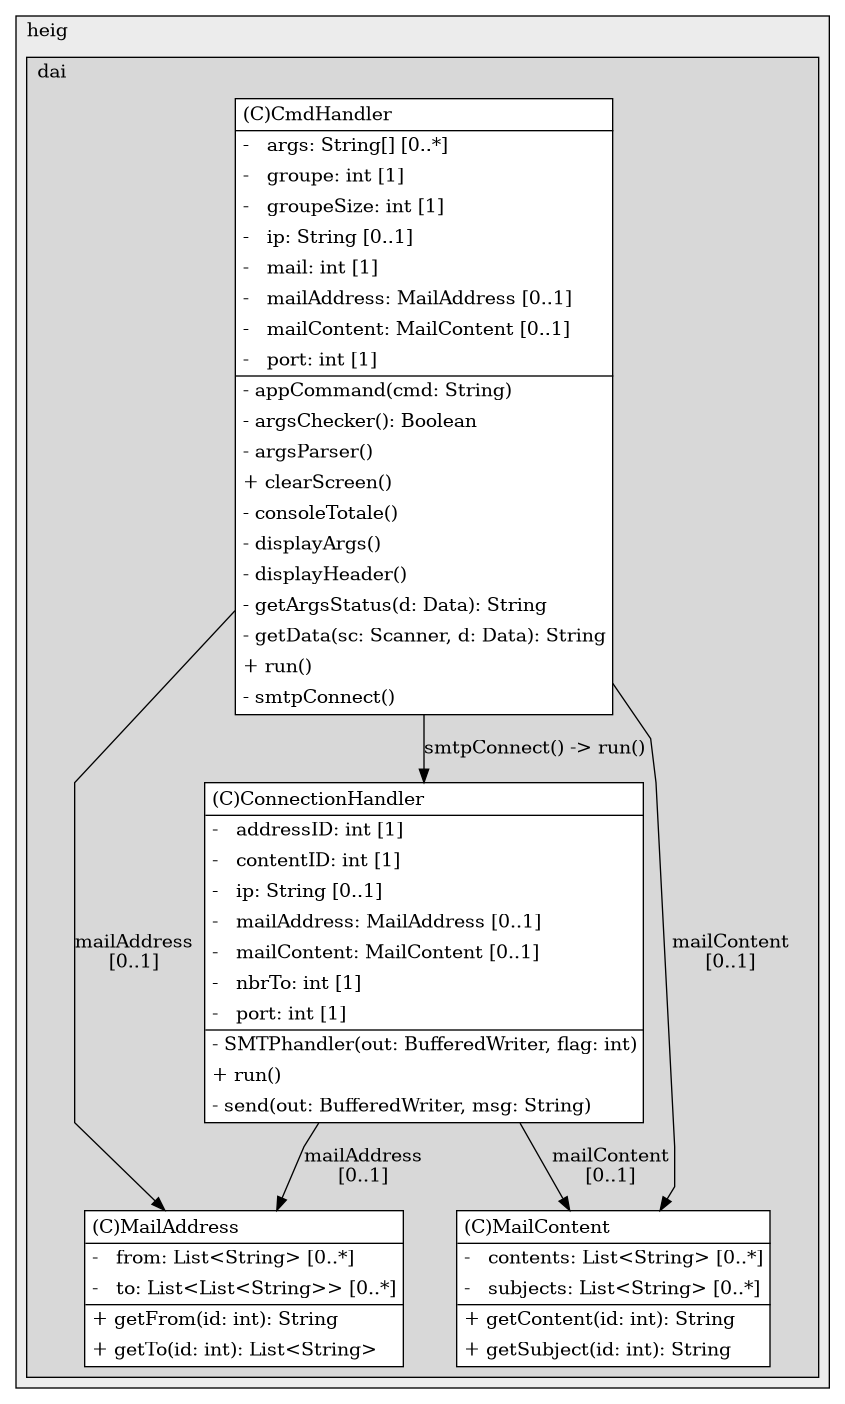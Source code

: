 @startuml

/' diagram meta data start
config=StructureConfiguration;
{
  "projectClassification": {
    "searchMode": "OpenProject", // OpenProject, AllProjects
    "includedProjects": "",
    "pathEndKeywords": "*.impl",
    "isClientPath": "",
    "isClientName": "",
    "isTestPath": "",
    "isTestName": "",
    "isMappingPath": "",
    "isMappingName": "",
    "isDataAccessPath": "",
    "isDataAccessName": "",
    "isDataStructurePath": "",
    "isDataStructureName": "",
    "isInterfaceStructuresPath": "",
    "isInterfaceStructuresName": "",
    "isEntryPointPath": "",
    "isEntryPointName": "",
    "treatFinalFieldsAsMandatory": false
  },
  "graphRestriction": {
    "classPackageExcludeFilter": "",
    "classPackageIncludeFilter": "ch.heig.dai.lab.SMTP",
    "classNameExcludeFilter": "",
    "classNameIncludeFilter": "*",
    "methodNameExcludeFilter": "",
    "methodNameIncludeFilter": "",
    "removeByInheritance": "", // inheritance/annotation based filtering is done in a second step
    "removeByAnnotation": "",
    "removeByClassPackage": "", // cleanup the graph after inheritance/annotation based filtering is done
    "removeByClassName": "",
    "cutMappings": false,
    "cutEnum": true,
    "cutTests": true,
    "cutClient": true,
    "cutDataAccess": true,
    "cutInterfaceStructures": true,
    "cutDataStructures": true,
    "cutGetterAndSetter": true,
    "cutConstructors": true
  },
  "graphTraversal": {
    "forwardDepth": 3,
    "backwardDepth": 3,
    "classPackageExcludeFilter": "",
    "classPackageIncludeFilter": "",
    "classNameExcludeFilter": "",
    "classNameIncludeFilter": "*",
    "methodNameExcludeFilter": "",
    "methodNameIncludeFilter": "",
    "hideMappings": false,
    "hideDataStructures": false,
    "hidePrivateMethods": true,
    "hideInterfaceCalls": true, // indirection: implementation -> interface (is hidden) -> implementation
    "onlyShowApplicationEntryPoints": false, // root node is included
    "useMethodCallsForStructureDiagram": "ForwardOnly" // ForwardOnly, BothDirections, No
  },
  "details": {
    "aggregation": "GroupByClass", // ByClass, GroupByClass, None
    "showClassGenericTypes": true,
    "showMethods": true,
    "showMethodParameterNames": true,
    "showMethodParameterTypes": true,
    "showMethodReturnType": true,
    "showPackageLevels": 2,
    "showDetailedClassStructure": true
  },
  "rootClass": "ch.heig.dai.lab.SMTP.CmdHandler",
  "extensionCallbackMethod": "" // qualified.class.name#methodName - signature: public static String method(String)
}
diagram meta data end '/



digraph g {
    rankdir="TB"
    splines=polyline
    

'nodes 
subgraph cluster_3198683 { 
   	label=heig
	labeljust=l
	fillcolor="#ececec"
	style=filled
   
   subgraph cluster_885107207 { 
   	label=dai
	labeljust=l
	fillcolor="#d8d8d8"
	style=filled
   
   CmdHandler1745489629[
	label=<<TABLE BORDER="1" CELLBORDER="0" CELLPADDING="4" CELLSPACING="0">
<TR><TD ALIGN="LEFT" >(C)CmdHandler</TD></TR>
<HR/>
<TR><TD ALIGN="LEFT" >-   args: String[] [0..*]</TD></TR>
<TR><TD ALIGN="LEFT" >-   groupe: int [1]</TD></TR>
<TR><TD ALIGN="LEFT" >-   groupeSize: int [1]</TD></TR>
<TR><TD ALIGN="LEFT" >-   ip: String [0..1]</TD></TR>
<TR><TD ALIGN="LEFT" >-   mail: int [1]</TD></TR>
<TR><TD ALIGN="LEFT" >-   mailAddress: MailAddress [0..1]</TD></TR>
<TR><TD ALIGN="LEFT" >-   mailContent: MailContent [0..1]</TD></TR>
<TR><TD ALIGN="LEFT" >-   port: int [1]</TD></TR>
<HR/>
<TR><TD ALIGN="LEFT" >- appCommand(cmd: String)</TD></TR>
<TR><TD ALIGN="LEFT" >- argsChecker(): Boolean</TD></TR>
<TR><TD ALIGN="LEFT" >- argsParser()</TD></TR>
<TR><TD ALIGN="LEFT" >+ clearScreen()</TD></TR>
<TR><TD ALIGN="LEFT" >- consoleTotale()</TD></TR>
<TR><TD ALIGN="LEFT" >- displayArgs()</TD></TR>
<TR><TD ALIGN="LEFT" >- displayHeader()</TD></TR>
<TR><TD ALIGN="LEFT" >- getArgsStatus(d: Data): String</TD></TR>
<TR><TD ALIGN="LEFT" >- getData(sc: Scanner, d: Data): String</TD></TR>
<TR><TD ALIGN="LEFT" >+ run()</TD></TR>
<TR><TD ALIGN="LEFT" >- smtpConnect()</TD></TR>
</TABLE>>
	style=filled
	margin=0
	shape=plaintext
	fillcolor="#FFFFFF"
];

ConnectionHandler1745489629[
	label=<<TABLE BORDER="1" CELLBORDER="0" CELLPADDING="4" CELLSPACING="0">
<TR><TD ALIGN="LEFT" >(C)ConnectionHandler</TD></TR>
<HR/>
<TR><TD ALIGN="LEFT" >-   addressID: int [1]</TD></TR>
<TR><TD ALIGN="LEFT" >-   contentID: int [1]</TD></TR>
<TR><TD ALIGN="LEFT" >-   ip: String [0..1]</TD></TR>
<TR><TD ALIGN="LEFT" >-   mailAddress: MailAddress [0..1]</TD></TR>
<TR><TD ALIGN="LEFT" >-   mailContent: MailContent [0..1]</TD></TR>
<TR><TD ALIGN="LEFT" >-   nbrTo: int [1]</TD></TR>
<TR><TD ALIGN="LEFT" >-   port: int [1]</TD></TR>
<HR/>
<TR><TD ALIGN="LEFT" >- SMTPhandler(out: BufferedWriter, flag: int)</TD></TR>
<TR><TD ALIGN="LEFT" >+ run()</TD></TR>
<TR><TD ALIGN="LEFT" >- send(out: BufferedWriter, msg: String)</TD></TR>
</TABLE>>
	style=filled
	margin=0
	shape=plaintext
	fillcolor="#FFFFFF"
];

MailAddress1745489629[
	label=<<TABLE BORDER="1" CELLBORDER="0" CELLPADDING="4" CELLSPACING="0">
<TR><TD ALIGN="LEFT" >(C)MailAddress</TD></TR>
<HR/>
<TR><TD ALIGN="LEFT" >-   from: List&lt;String&gt; [0..*]</TD></TR>
<TR><TD ALIGN="LEFT" >-   to: List&lt;List&lt;String&gt;&gt; [0..*]</TD></TR>
<HR/>
<TR><TD ALIGN="LEFT" >+ getFrom(id: int): String</TD></TR>
<TR><TD ALIGN="LEFT" >+ getTo(id: int): List&lt;String&gt;</TD></TR>
</TABLE>>
	style=filled
	margin=0
	shape=plaintext
	fillcolor="#FFFFFF"
];

MailContent1745489629[
	label=<<TABLE BORDER="1" CELLBORDER="0" CELLPADDING="4" CELLSPACING="0">
<TR><TD ALIGN="LEFT" >(C)MailContent</TD></TR>
<HR/>
<TR><TD ALIGN="LEFT" >-   contents: List&lt;String&gt; [0..*]</TD></TR>
<TR><TD ALIGN="LEFT" >-   subjects: List&lt;String&gt; [0..*]</TD></TR>
<HR/>
<TR><TD ALIGN="LEFT" >+ getContent(id: int): String</TD></TR>
<TR><TD ALIGN="LEFT" >+ getSubject(id: int): String</TD></TR>
</TABLE>>
	style=filled
	margin=0
	shape=plaintext
	fillcolor="#FFFFFF"
];
} 
} 

'edges    
CmdHandler1745489629 -> ConnectionHandler1745489629[label="smtpConnect() -> run()"];
CmdHandler1745489629 -> MailAddress1745489629[label="mailAddress
[0..1]"];
CmdHandler1745489629 -> MailContent1745489629[label="mailContent
[0..1]"];
ConnectionHandler1745489629 -> MailAddress1745489629[label="mailAddress
[0..1]"];
ConnectionHandler1745489629 -> MailContent1745489629[label="mailContent
[0..1]"];
    
}
@enduml